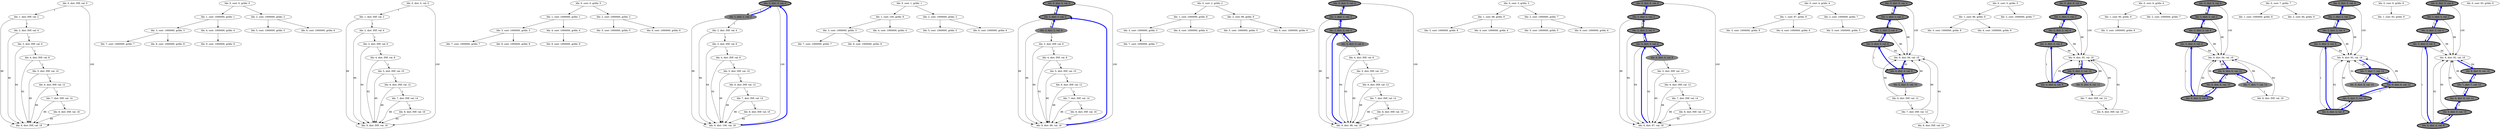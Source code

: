 digraph g
{ 
node [shape=none]
rankdir="TB"
node_0_0
[ shape = oval; fillcolor = "0.0 0.0 inf"; style=filled; label = "Idx: 0, dist: INF, val: 0" ];
node_0_0 -> node_1_0 [ label="1", len=0.1 ]
node_0_0 -> node_9_0 [ label="100", len=10 ]
node_1_0
[ shape = oval; fillcolor = "0.0 0.0 inf"; style=filled; label = "Idx: 1, dist: INF, val: 2" ];
node_1_0 -> node_2_0 [ label="1", len=0.1 ]
node_1_0 -> node_9_0 [ label="98", len=9.8 ]
node_2_0
[ shape = oval; fillcolor = "0.0 0.0 inf"; style=filled; label = "Idx: 2, dist: INF, val: 4" ];
node_2_0 -> node_3_0 [ label="1", len=0.1 ]
node_2_0 -> node_9_0 [ label="96", len=9.6 ]
node_3_0
[ shape = oval; fillcolor = "0.0 0.0 inf"; style=filled; label = "Idx: 3, dist: INF, val: 6" ];
node_3_0 -> node_4_0 [ label="1", len=0.1 ]
node_3_0 -> node_9_0 [ label="94", len=9.4 ]
node_4_0
[ shape = oval; fillcolor = "0.0 0.0 inf"; style=filled; label = "Idx: 4, dist: INF, val: 8" ];
node_4_0 -> node_5_0 [ label="1", len=0.1 ]
node_4_0 -> node_9_0 [ label="92", len=9.2 ]
node_5_0
[ shape = oval; fillcolor = "0.0 0.0 inf"; style=filled; label = "Idx: 5, dist: INF, val: 10" ];
node_5_0 -> node_6_0 [ label="1", len=0.1 ]
node_5_0 -> node_9_0 [ label="90", len=9 ]
node_6_0
[ shape = oval; fillcolor = "0.0 0.0 inf"; style=filled; label = "Idx: 6, dist: INF, val: 12" ];
node_6_0 -> node_7_0 [ label="1", len=0.1 ]
node_6_0 -> node_9_0 [ label="88", len=8.8 ]
node_7_0
[ shape = oval; fillcolor = "0.0 0.0 inf"; style=filled; label = "Idx: 7, dist: INF, val: 14" ];
node_7_0 -> node_8_0 [ label="1", len=0.1 ]
node_7_0 -> node_9_0 [ label="86", len=8.6 ]
node_8_0
[ shape = oval; fillcolor = "0.0 0.0 inf"; style=filled; label = "Idx: 8, dist: INF, val: 16" ];
node_8_0 -> node_9_0 [ label="84", len=8.4 ]
node_9_0
[ shape = oval; fillcolor = "0.0 0.0 inf"; style=filled; label = "Idx: 9, dist: INF, val: 18" ];
heap_node0_0
[ shape = oval; label = "Idx: 0, cost: 0, grIdx: 0"];
heap_node0_0->heap_node1_0; 

heap_node0_0->heap_node2_0; 

heap_node1_0
[ shape = oval; label = "Idx: 1, cost: 1000000, grIdx: 1"];
heap_node1_0->heap_node3_0; 

heap_node1_0->heap_node4_0; 

heap_node2_0
[ shape = oval; label = "Idx: 2, cost: 1000000, grIdx: 2"];
heap_node2_0->heap_node5_0; 

heap_node2_0->heap_node6_0; 

heap_node3_0
[ shape = oval; label = "Idx: 3, cost: 1000000, grIdx: 3"];
heap_node3_0->heap_node7_0; 

heap_node3_0->heap_node8_0; 

heap_node4_0
[ shape = oval; label = "Idx: 4, cost: 1000000, grIdx: 4"];
heap_node4_0->heap_node9_0; 

heap_node5_0
[ shape = oval; label = "Idx: 5, cost: 1000000, grIdx: 5"];
heap_node6_0
[ shape = oval; label = "Idx: 6, cost: 1000000, grIdx: 6"];
heap_node7_0
[ shape = oval; label = "Idx: 7, cost: 1000000, grIdx: 7"];
heap_node8_0
[ shape = oval; label = "Idx: 8, cost: 1000000, grIdx: 8"];
heap_node9_0
[ shape = oval; label = "Idx: 9, cost: 1000000, grIdx: 9"];
node_0_1
[ shape = oval; fillcolor = "0.0 0.0 -nan"; style=filled; label = "Idx: 0, dist: 0, val: 0" ];
node_0_1 -> node_1_1 [ label="1", len=0.1 ]
node_0_1 -> node_9_1 [ label="100", len=10 ]
node_1_1
[ shape = oval; fillcolor = "0.0 0.0 inf"; style=filled; label = "Idx: 1, dist: INF, val: 2" ];
node_1_1 -> node_2_1 [ label="1", len=0.1 ]
node_1_1 -> node_9_1 [ label="98", len=9.8 ]
node_2_1
[ shape = oval; fillcolor = "0.0 0.0 inf"; style=filled; label = "Idx: 2, dist: INF, val: 4" ];
node_2_1 -> node_3_1 [ label="1", len=0.1 ]
node_2_1 -> node_9_1 [ label="96", len=9.6 ]
node_3_1
[ shape = oval; fillcolor = "0.0 0.0 inf"; style=filled; label = "Idx: 3, dist: INF, val: 6" ];
node_3_1 -> node_4_1 [ label="1", len=0.1 ]
node_3_1 -> node_9_1 [ label="94", len=9.4 ]
node_4_1
[ shape = oval; fillcolor = "0.0 0.0 inf"; style=filled; label = "Idx: 4, dist: INF, val: 8" ];
node_4_1 -> node_5_1 [ label="1", len=0.1 ]
node_4_1 -> node_9_1 [ label="92", len=9.2 ]
node_5_1
[ shape = oval; fillcolor = "0.0 0.0 inf"; style=filled; label = "Idx: 5, dist: INF, val: 10" ];
node_5_1 -> node_6_1 [ label="1", len=0.1 ]
node_5_1 -> node_9_1 [ label="90", len=9 ]
node_6_1
[ shape = oval; fillcolor = "0.0 0.0 inf"; style=filled; label = "Idx: 6, dist: INF, val: 12" ];
node_6_1 -> node_7_1 [ label="1", len=0.1 ]
node_6_1 -> node_9_1 [ label="88", len=8.8 ]
node_7_1
[ shape = oval; fillcolor = "0.0 0.0 inf"; style=filled; label = "Idx: 7, dist: INF, val: 14" ];
node_7_1 -> node_8_1 [ label="1", len=0.1 ]
node_7_1 -> node_9_1 [ label="86", len=8.6 ]
node_8_1
[ shape = oval; fillcolor = "0.0 0.0 inf"; style=filled; label = "Idx: 8, dist: INF, val: 16" ];
node_8_1 -> node_9_1 [ label="84", len=8.4 ]
node_9_1
[ shape = oval; fillcolor = "0.0 0.0 inf"; style=filled; label = "Idx: 9, dist: INF, val: 18" ];
heap_node0_1
[ shape = oval; label = "Idx: 0, cost: 0, grIdx: 0"];
heap_node0_1->heap_node1_1; 

heap_node0_1->heap_node2_1; 

heap_node1_1
[ shape = oval; label = "Idx: 1, cost: 1000000, grIdx: 1"];
heap_node1_1->heap_node3_1; 

heap_node1_1->heap_node4_1; 

heap_node2_1
[ shape = oval; label = "Idx: 2, cost: 1000000, grIdx: 2"];
heap_node2_1->heap_node5_1; 

heap_node2_1->heap_node6_1; 

heap_node3_1
[ shape = oval; label = "Idx: 3, cost: 1000000, grIdx: 3"];
heap_node3_1->heap_node7_1; 

heap_node3_1->heap_node8_1; 

heap_node4_1
[ shape = oval; label = "Idx: 4, cost: 1000000, grIdx: 4"];
heap_node4_1->heap_node9_1; 

heap_node5_1
[ shape = oval; label = "Idx: 5, cost: 1000000, grIdx: 5"];
heap_node6_1
[ shape = oval; label = "Idx: 6, cost: 1000000, grIdx: 6"];
heap_node7_1
[ shape = oval; label = "Idx: 7, cost: 1000000, grIdx: 7"];
heap_node8_1
[ shape = oval; label = "Idx: 8, cost: 1000000, grIdx: 8"];
heap_node9_1
[ shape = oval; label = "Idx: 9, cost: 1000000, grIdx: 9"];
node_0_2
[ shape = oval; penwidth = 4; fillcolor = "0.0 0.0 0.5"; style=filled; label = "Idx: 0, dist: 0, val: 0" ];
node_0_2 -> node_1_2 [ label="1", len=0.1 ]
node_0_2 -> node_9_2 [ label="100", len=10 ]
node_1_2
[ shape = oval; fillcolor = "0.0 0.0 0.505"; style=filled; label = "Idx: 1, dist: 1, val: 2" ];
node_1_2 -> node_2_2 [ label="1", len=0.1 ]
node_1_2 -> node_9_2 [ label="98", len=9.8 ]
node_1_2 -> node_0_2 [ color=blue, penwidth=5, len=0.1 ]
node_2_2
[ shape = oval; fillcolor = "0.0 0.0 5000.5"; style=filled; label = "Idx: 2, dist: INF, val: 4" ];
node_2_2 -> node_3_2 [ label="1", len=0.1 ]
node_2_2 -> node_9_2 [ label="96", len=9.6 ]
node_3_2
[ shape = oval; fillcolor = "0.0 0.0 5000.5"; style=filled; label = "Idx: 3, dist: INF, val: 6" ];
node_3_2 -> node_4_2 [ label="1", len=0.1 ]
node_3_2 -> node_9_2 [ label="94", len=9.4 ]
node_4_2
[ shape = oval; fillcolor = "0.0 0.0 5000.5"; style=filled; label = "Idx: 4, dist: INF, val: 8" ];
node_4_2 -> node_5_2 [ label="1", len=0.1 ]
node_4_2 -> node_9_2 [ label="92", len=9.2 ]
node_5_2
[ shape = oval; fillcolor = "0.0 0.0 5000.5"; style=filled; label = "Idx: 5, dist: INF, val: 10" ];
node_5_2 -> node_6_2 [ label="1", len=0.1 ]
node_5_2 -> node_9_2 [ label="90", len=9 ]
node_6_2
[ shape = oval; fillcolor = "0.0 0.0 5000.5"; style=filled; label = "Idx: 6, dist: INF, val: 12" ];
node_6_2 -> node_7_2 [ label="1", len=0.1 ]
node_6_2 -> node_9_2 [ label="88", len=8.8 ]
node_7_2
[ shape = oval; fillcolor = "0.0 0.0 5000.5"; style=filled; label = "Idx: 7, dist: INF, val: 14" ];
node_7_2 -> node_8_2 [ label="1", len=0.1 ]
node_7_2 -> node_9_2 [ label="86", len=8.6 ]
node_8_2
[ shape = oval; fillcolor = "0.0 0.0 5000.5"; style=filled; label = "Idx: 8, dist: INF, val: 16" ];
node_8_2 -> node_9_2 [ label="84", len=8.4 ]
node_9_2
[ shape = oval; fillcolor = "0.0 0.0 1"; style=filled; label = "Idx: 9, dist: 100, val: 18" ];
node_9_2 -> node_0_2 [ color=blue, penwidth=5, len=0.1 ]
heap_node0_2
[ shape = oval; label = "Idx: 0, cost: 1, grIdx: 1"];
heap_node0_2->heap_node1_2; 

heap_node0_2->heap_node2_2; 

heap_node1_2
[ shape = oval; label = "Idx: 1, cost: 100, grIdx: 9"];
heap_node1_2->heap_node3_2; 

heap_node1_2->heap_node4_2; 

heap_node2_2
[ shape = oval; label = "Idx: 2, cost: 1000000, grIdx: 2"];
heap_node2_2->heap_node5_2; 

heap_node2_2->heap_node6_2; 

heap_node3_2
[ shape = oval; label = "Idx: 3, cost: 1000000, grIdx: 3"];
heap_node3_2->heap_node7_2; 

heap_node3_2->heap_node8_2; 

heap_node4_2
[ shape = oval; label = "Idx: 4, cost: 1000000, grIdx: 4"];
heap_node5_2
[ shape = oval; label = "Idx: 5, cost: 1000000, grIdx: 5"];
heap_node6_2
[ shape = oval; label = "Idx: 6, cost: 1000000, grIdx: 6"];
heap_node7_2
[ shape = oval; label = "Idx: 7, cost: 1000000, grIdx: 7"];
heap_node8_2
[ shape = oval; label = "Idx: 8, cost: 1000000, grIdx: 8"];
node_0_3
[ shape = oval; penwidth = 4; fillcolor = "0.0 0.0 0.5"; style=filled; label = "Idx: 0, dist: 0, val: 0" ];
node_0_3 -> node_1_3 [ label="1", len=0.1 ]
node_0_3 -> node_9_3 [ label="100", len=10 ]
node_1_3
[ shape = oval; penwidth = 4; fillcolor = "0.0 0.0 0.505051"; style=filled; label = "Idx: 1, dist: 1, val: 2" ];
node_1_3 -> node_2_3 [ label="1", len=0.1 ]
node_1_3 -> node_9_3 [ label="98", len=9.8 ]
node_1_3 -> node_0_3 [ color=blue, penwidth=5, len=0.1 ]
node_2_3
[ shape = oval; fillcolor = "0.0 0.0 0.510101"; style=filled; label = "Idx: 2, dist: 2, val: 4" ];
node_2_3 -> node_3_3 [ label="1", len=0.1 ]
node_2_3 -> node_9_3 [ label="96", len=9.6 ]
node_2_3 -> node_1_3 [ color=blue, penwidth=5, len=0.1 ]
node_3_3
[ shape = oval; fillcolor = "0.0 0.0 5051"; style=filled; label = "Idx: 3, dist: INF, val: 6" ];
node_3_3 -> node_4_3 [ label="1", len=0.1 ]
node_3_3 -> node_9_3 [ label="94", len=9.4 ]
node_4_3
[ shape = oval; fillcolor = "0.0 0.0 5051"; style=filled; label = "Idx: 4, dist: INF, val: 8" ];
node_4_3 -> node_5_3 [ label="1", len=0.1 ]
node_4_3 -> node_9_3 [ label="92", len=9.2 ]
node_5_3
[ shape = oval; fillcolor = "0.0 0.0 5051"; style=filled; label = "Idx: 5, dist: INF, val: 10" ];
node_5_3 -> node_6_3 [ label="1", len=0.1 ]
node_5_3 -> node_9_3 [ label="90", len=9 ]
node_6_3
[ shape = oval; fillcolor = "0.0 0.0 5051"; style=filled; label = "Idx: 6, dist: INF, val: 12" ];
node_6_3 -> node_7_3 [ label="1", len=0.1 ]
node_6_3 -> node_9_3 [ label="88", len=8.8 ]
node_7_3
[ shape = oval; fillcolor = "0.0 0.0 5051"; style=filled; label = "Idx: 7, dist: INF, val: 14" ];
node_7_3 -> node_8_3 [ label="1", len=0.1 ]
node_7_3 -> node_9_3 [ label="86", len=8.6 ]
node_8_3
[ shape = oval; fillcolor = "0.0 0.0 5051"; style=filled; label = "Idx: 8, dist: INF, val: 16" ];
node_8_3 -> node_9_3 [ label="84", len=8.4 ]
node_9_3
[ shape = oval; fillcolor = "0.0 0.0 1"; style=filled; label = "Idx: 9, dist: 99, val: 18" ];
node_9_3 -> node_1_3 [ color=blue, penwidth=5, len=0.1 ]
heap_node0_3
[ shape = oval; label = "Idx: 0, cost: 2, grIdx: 2"];
heap_node0_3->heap_node1_3; 

heap_node0_3->heap_node2_3; 

heap_node1_3
[ shape = oval; label = "Idx: 1, cost: 1000000, grIdx: 8"];
heap_node1_3->heap_node3_3; 

heap_node1_3->heap_node4_3; 

heap_node2_3
[ shape = oval; label = "Idx: 2, cost: 99, grIdx: 9"];
heap_node2_3->heap_node5_3; 

heap_node2_3->heap_node6_3; 

heap_node3_3
[ shape = oval; label = "Idx: 3, cost: 1000000, grIdx: 3"];
heap_node3_3->heap_node7_3; 

heap_node4_3
[ shape = oval; label = "Idx: 4, cost: 1000000, grIdx: 4"];
heap_node5_3
[ shape = oval; label = "Idx: 5, cost: 1000000, grIdx: 5"];
heap_node6_3
[ shape = oval; label = "Idx: 6, cost: 1000000, grIdx: 6"];
heap_node7_3
[ shape = oval; label = "Idx: 7, cost: 1000000, grIdx: 7"];
node_0_4
[ shape = oval; penwidth = 4; fillcolor = "0.0 0.0 0.5"; style=filled; label = "Idx: 0, dist: 0, val: 0" ];
node_0_4 -> node_1_4 [ label="1", len=0.1 ]
node_0_4 -> node_9_4 [ label="100", len=10 ]
node_1_4
[ shape = oval; penwidth = 4; fillcolor = "0.0 0.0 0.505102"; style=filled; label = "Idx: 1, dist: 1, val: 2" ];
node_1_4 -> node_2_4 [ label="1", len=0.1 ]
node_1_4 -> node_9_4 [ label="98", len=9.8 ]
node_1_4 -> node_0_4 [ color=blue, penwidth=5, len=0.1 ]
node_2_4
[ shape = oval; penwidth = 4; fillcolor = "0.0 0.0 0.510204"; style=filled; label = "Idx: 2, dist: 2, val: 4" ];
node_2_4 -> node_3_4 [ label="1", len=0.1 ]
node_2_4 -> node_9_4 [ label="96", len=9.6 ]
node_2_4 -> node_1_4 [ color=blue, penwidth=5, len=0.1 ]
node_3_4
[ shape = oval; fillcolor = "0.0 0.0 0.515306"; style=filled; label = "Idx: 3, dist: 3, val: 6" ];
node_3_4 -> node_4_4 [ label="1", len=0.1 ]
node_3_4 -> node_9_4 [ label="94", len=9.4 ]
node_3_4 -> node_2_4 [ color=blue, penwidth=5, len=0.1 ]
node_4_4
[ shape = oval; fillcolor = "0.0 0.0 5102.54"; style=filled; label = "Idx: 4, dist: INF, val: 8" ];
node_4_4 -> node_5_4 [ label="1", len=0.1 ]
node_4_4 -> node_9_4 [ label="92", len=9.2 ]
node_5_4
[ shape = oval; fillcolor = "0.0 0.0 5102.54"; style=filled; label = "Idx: 5, dist: INF, val: 10" ];
node_5_4 -> node_6_4 [ label="1", len=0.1 ]
node_5_4 -> node_9_4 [ label="90", len=9 ]
node_6_4
[ shape = oval; fillcolor = "0.0 0.0 5102.54"; style=filled; label = "Idx: 6, dist: INF, val: 12" ];
node_6_4 -> node_7_4 [ label="1", len=0.1 ]
node_6_4 -> node_9_4 [ label="88", len=8.8 ]
node_7_4
[ shape = oval; fillcolor = "0.0 0.0 5102.54"; style=filled; label = "Idx: 7, dist: INF, val: 14" ];
node_7_4 -> node_8_4 [ label="1", len=0.1 ]
node_7_4 -> node_9_4 [ label="86", len=8.6 ]
node_8_4
[ shape = oval; fillcolor = "0.0 0.0 5102.54"; style=filled; label = "Idx: 8, dist: INF, val: 16" ];
node_8_4 -> node_9_4 [ label="84", len=8.4 ]
node_9_4
[ shape = oval; fillcolor = "0.0 0.0 1"; style=filled; label = "Idx: 9, dist: 98, val: 18" ];
node_9_4 -> node_2_4 [ color=blue, penwidth=5, len=0.1 ]
heap_node0_4
[ shape = oval; label = "Idx: 0, cost: 3, grIdx: 3"];
heap_node0_4->heap_node1_4; 

heap_node0_4->heap_node2_4; 

heap_node1_4
[ shape = oval; label = "Idx: 1, cost: 98, grIdx: 9"];
heap_node1_4->heap_node3_4; 

heap_node1_4->heap_node4_4; 

heap_node2_4
[ shape = oval; label = "Idx: 2, cost: 1000000, grIdx: 7"];
heap_node2_4->heap_node5_4; 

heap_node2_4->heap_node6_4; 

heap_node3_4
[ shape = oval; label = "Idx: 3, cost: 1000000, grIdx: 8"];
heap_node4_4
[ shape = oval; label = "Idx: 4, cost: 1000000, grIdx: 4"];
heap_node5_4
[ shape = oval; label = "Idx: 5, cost: 1000000, grIdx: 5"];
heap_node6_4
[ shape = oval; label = "Idx: 6, cost: 1000000, grIdx: 6"];
node_0_5
[ shape = oval; penwidth = 4; fillcolor = "0.0 0.0 0.5"; style=filled; label = "Idx: 0, dist: 0, val: 0" ];
node_0_5 -> node_1_5 [ label="1", len=0.1 ]
node_0_5 -> node_9_5 [ label="100", len=10 ]
node_1_5
[ shape = oval; penwidth = 4; fillcolor = "0.0 0.0 0.505155"; style=filled; label = "Idx: 1, dist: 1, val: 2" ];
node_1_5 -> node_2_5 [ label="1", len=0.1 ]
node_1_5 -> node_9_5 [ label="98", len=9.8 ]
node_1_5 -> node_0_5 [ color=blue, penwidth=5, len=0.1 ]
node_2_5
[ shape = oval; penwidth = 4; fillcolor = "0.0 0.0 0.510309"; style=filled; label = "Idx: 2, dist: 2, val: 4" ];
node_2_5 -> node_3_5 [ label="1", len=0.1 ]
node_2_5 -> node_9_5 [ label="96", len=9.6 ]
node_2_5 -> node_1_5 [ color=blue, penwidth=5, len=0.1 ]
node_3_5
[ shape = oval; penwidth = 4; fillcolor = "0.0 0.0 0.515464"; style=filled; label = "Idx: 3, dist: 3, val: 6" ];
node_3_5 -> node_4_5 [ label="1", len=0.1 ]
node_3_5 -> node_9_5 [ label="94", len=9.4 ]
node_3_5 -> node_2_5 [ color=blue, penwidth=5, len=0.1 ]
node_4_5
[ shape = oval; fillcolor = "0.0 0.0 0.520619"; style=filled; label = "Idx: 4, dist: 4, val: 8" ];
node_4_5 -> node_5_5 [ label="1", len=0.1 ]
node_4_5 -> node_9_5 [ label="92", len=9.2 ]
node_4_5 -> node_3_5 [ color=blue, penwidth=5, len=0.1 ]
node_5_5
[ shape = oval; fillcolor = "0.0 0.0 5155.14"; style=filled; label = "Idx: 5, dist: INF, val: 10" ];
node_5_5 -> node_6_5 [ label="1", len=0.1 ]
node_5_5 -> node_9_5 [ label="90", len=9 ]
node_6_5
[ shape = oval; fillcolor = "0.0 0.0 5155.14"; style=filled; label = "Idx: 6, dist: INF, val: 12" ];
node_6_5 -> node_7_5 [ label="1", len=0.1 ]
node_6_5 -> node_9_5 [ label="88", len=8.8 ]
node_7_5
[ shape = oval; fillcolor = "0.0 0.0 5155.14"; style=filled; label = "Idx: 7, dist: INF, val: 14" ];
node_7_5 -> node_8_5 [ label="1", len=0.1 ]
node_7_5 -> node_9_5 [ label="86", len=8.6 ]
node_8_5
[ shape = oval; fillcolor = "0.0 0.0 5155.14"; style=filled; label = "Idx: 8, dist: INF, val: 16" ];
node_8_5 -> node_9_5 [ label="84", len=8.4 ]
node_9_5
[ shape = oval; fillcolor = "0.0 0.0 1"; style=filled; label = "Idx: 9, dist: 97, val: 18" ];
node_9_5 -> node_3_5 [ color=blue, penwidth=5, len=0.1 ]
heap_node0_5
[ shape = oval; label = "Idx: 0, cost: 4, grIdx: 4"];
heap_node0_5->heap_node1_5; 

heap_node0_5->heap_node2_5; 

heap_node1_5
[ shape = oval; label = "Idx: 1, cost: 97, grIdx: 9"];
heap_node1_5->heap_node3_5; 

heap_node1_5->heap_node4_5; 

heap_node2_5
[ shape = oval; label = "Idx: 2, cost: 1000000, grIdx: 7"];
heap_node2_5->heap_node5_5; 

heap_node3_5
[ shape = oval; label = "Idx: 3, cost: 1000000, grIdx: 8"];
heap_node4_5
[ shape = oval; label = "Idx: 4, cost: 1000000, grIdx: 6"];
heap_node5_5
[ shape = oval; label = "Idx: 5, cost: 1000000, grIdx: 5"];
node_0_6
[ shape = oval; penwidth = 4; fillcolor = "0.0 0.0 0.5"; style=filled; label = "Idx: 0, dist: 0, val: 0" ];
node_0_6 -> node_1_6 [ label="1", len=0.1 ]
node_0_6 -> node_9_6 [ label="100", len=10 ]
node_1_6
[ shape = oval; penwidth = 4; fillcolor = "0.0 0.0 0.505208"; style=filled; label = "Idx: 1, dist: 1, val: 2" ];
node_1_6 -> node_2_6 [ label="1", len=0.1 ]
node_1_6 -> node_9_6 [ label="98", len=9.8 ]
node_1_6 -> node_0_6 [ color=blue, penwidth=5, len=0.1 ]
node_2_6
[ shape = oval; penwidth = 4; fillcolor = "0.0 0.0 0.510417"; style=filled; label = "Idx: 2, dist: 2, val: 4" ];
node_2_6 -> node_3_6 [ label="1", len=0.1 ]
node_2_6 -> node_9_6 [ label="96", len=9.6 ]
node_2_6 -> node_1_6 [ color=blue, penwidth=5, len=0.1 ]
node_3_6
[ shape = oval; penwidth = 4; fillcolor = "0.0 0.0 0.515625"; style=filled; label = "Idx: 3, dist: 3, val: 6" ];
node_3_6 -> node_4_6 [ label="1", len=0.1 ]
node_3_6 -> node_9_6 [ label="94", len=9.4 ]
node_3_6 -> node_2_6 [ color=blue, penwidth=5, len=0.1 ]
node_4_6
[ shape = oval; penwidth = 4; fillcolor = "0.0 0.0 0.520833"; style=filled; label = "Idx: 4, dist: 4, val: 8" ];
node_4_6 -> node_5_6 [ label="1", len=0.1 ]
node_4_6 -> node_9_6 [ label="92", len=9.2 ]
node_4_6 -> node_3_6 [ color=blue, penwidth=5, len=0.1 ]
node_5_6
[ shape = oval; fillcolor = "0.0 0.0 0.526042"; style=filled; label = "Idx: 5, dist: 5, val: 10" ];
node_5_6 -> node_6_6 [ label="1", len=0.1 ]
node_5_6 -> node_9_6 [ label="90", len=9 ]
node_5_6 -> node_4_6 [ color=blue, penwidth=5, len=0.1 ]
node_6_6
[ shape = oval; fillcolor = "0.0 0.0 5208.83"; style=filled; label = "Idx: 6, dist: INF, val: 12" ];
node_6_6 -> node_7_6 [ label="1", len=0.1 ]
node_6_6 -> node_9_6 [ label="88", len=8.8 ]
node_7_6
[ shape = oval; fillcolor = "0.0 0.0 5208.83"; style=filled; label = "Idx: 7, dist: INF, val: 14" ];
node_7_6 -> node_8_6 [ label="1", len=0.1 ]
node_7_6 -> node_9_6 [ label="86", len=8.6 ]
node_8_6
[ shape = oval; fillcolor = "0.0 0.0 5208.83"; style=filled; label = "Idx: 8, dist: INF, val: 16" ];
node_8_6 -> node_9_6 [ label="84", len=8.4 ]
node_9_6
[ shape = oval; fillcolor = "0.0 0.0 1"; style=filled; label = "Idx: 9, dist: 96, val: 18" ];
node_9_6 -> node_4_6 [ color=blue, penwidth=5, len=0.1 ]
heap_node0_6
[ shape = oval; label = "Idx: 0, cost: 5, grIdx: 5"];
heap_node0_6->heap_node1_6; 

heap_node0_6->heap_node2_6; 

heap_node1_6
[ shape = oval; label = "Idx: 1, cost: 96, grIdx: 9"];
heap_node1_6->heap_node3_6; 

heap_node1_6->heap_node4_6; 

heap_node2_6
[ shape = oval; label = "Idx: 2, cost: 1000000, grIdx: 7"];
heap_node3_6
[ shape = oval; label = "Idx: 3, cost: 1000000, grIdx: 8"];
heap_node4_6
[ shape = oval; label = "Idx: 4, cost: 1000000, grIdx: 6"];
node_0_7
[ shape = oval; penwidth = 4; fillcolor = "0.0 0.0 0.5"; style=filled; label = "Idx: 0, dist: 0, val: 0" ];
node_0_7 -> node_1_7 [ label="1", len=0.1 ]
node_0_7 -> node_9_7 [ label="100", len=10 ]
node_1_7
[ shape = oval; penwidth = 4; fillcolor = "0.0 0.0 0.505263"; style=filled; label = "Idx: 1, dist: 1, val: 2" ];
node_1_7 -> node_2_7 [ label="1", len=0.1 ]
node_1_7 -> node_9_7 [ label="98", len=9.8 ]
node_1_7 -> node_0_7 [ color=blue, penwidth=5, len=0.1 ]
node_2_7
[ shape = oval; penwidth = 4; fillcolor = "0.0 0.0 0.510526"; style=filled; label = "Idx: 2, dist: 2, val: 4" ];
node_2_7 -> node_3_7 [ label="1", len=0.1 ]
node_2_7 -> node_9_7 [ label="96", len=9.6 ]
node_2_7 -> node_1_7 [ color=blue, penwidth=5, len=0.1 ]
node_3_7
[ shape = oval; penwidth = 4; fillcolor = "0.0 0.0 0.515789"; style=filled; label = "Idx: 3, dist: 3, val: 6" ];
node_3_7 -> node_4_7 [ label="1", len=0.1 ]
node_3_7 -> node_9_7 [ label="94", len=9.4 ]
node_3_7 -> node_2_7 [ color=blue, penwidth=5, len=0.1 ]
node_4_7
[ shape = oval; penwidth = 4; fillcolor = "0.0 0.0 0.521053"; style=filled; label = "Idx: 4, dist: 4, val: 8" ];
node_4_7 -> node_5_7 [ label="1", len=0.1 ]
node_4_7 -> node_9_7 [ label="92", len=9.2 ]
node_4_7 -> node_3_7 [ color=blue, penwidth=5, len=0.1 ]
node_5_7
[ shape = oval; penwidth = 4; fillcolor = "0.0 0.0 0.526316"; style=filled; label = "Idx: 5, dist: 5, val: 10" ];
node_5_7 -> node_6_7 [ label="1", len=0.1 ]
node_5_7 -> node_9_7 [ label="90", len=9 ]
node_5_7 -> node_4_7 [ color=blue, penwidth=5, len=0.1 ]
node_6_7
[ shape = oval; fillcolor = "0.0 0.0 0.531579"; style=filled; label = "Idx: 6, dist: 6, val: 12" ];
node_6_7 -> node_7_7 [ label="1", len=0.1 ]
node_6_7 -> node_9_7 [ label="88", len=8.8 ]
node_6_7 -> node_5_7 [ color=blue, penwidth=5, len=0.1 ]
node_7_7
[ shape = oval; fillcolor = "0.0 0.0 5263.66"; style=filled; label = "Idx: 7, dist: INF, val: 14" ];
node_7_7 -> node_8_7 [ label="1", len=0.1 ]
node_7_7 -> node_9_7 [ label="86", len=8.6 ]
node_8_7
[ shape = oval; fillcolor = "0.0 0.0 5263.66"; style=filled; label = "Idx: 8, dist: INF, val: 16" ];
node_8_7 -> node_9_7 [ label="84", len=8.4 ]
node_9_7
[ shape = oval; fillcolor = "0.0 0.0 1"; style=filled; label = "Idx: 9, dist: 95, val: 18" ];
node_9_7 -> node_5_7 [ color=blue, penwidth=5, len=0.1 ]
heap_node0_7
[ shape = oval; label = "Idx: 0, cost: 6, grIdx: 6"];
heap_node0_7->heap_node1_7; 

heap_node0_7->heap_node2_7; 

heap_node1_7
[ shape = oval; label = "Idx: 1, cost: 95, grIdx: 9"];
heap_node1_7->heap_node3_7; 

heap_node2_7
[ shape = oval; label = "Idx: 2, cost: 1000000, grIdx: 7"];
heap_node3_7
[ shape = oval; label = "Idx: 3, cost: 1000000, grIdx: 8"];
node_0_8
[ shape = oval; penwidth = 4; fillcolor = "0.0 0.0 0.5"; style=filled; label = "Idx: 0, dist: 0, val: 0" ];
node_0_8 -> node_1_8 [ label="1", len=0.1 ]
node_0_8 -> node_9_8 [ label="100", len=10 ]
node_1_8
[ shape = oval; penwidth = 4; fillcolor = "0.0 0.0 0.505319"; style=filled; label = "Idx: 1, dist: 1, val: 2" ];
node_1_8 -> node_2_8 [ label="1", len=0.1 ]
node_1_8 -> node_9_8 [ label="98", len=9.8 ]
node_1_8 -> node_0_8 [ color=blue, penwidth=5, len=0.1 ]
node_2_8
[ shape = oval; penwidth = 4; fillcolor = "0.0 0.0 0.510638"; style=filled; label = "Idx: 2, dist: 2, val: 4" ];
node_2_8 -> node_3_8 [ label="1", len=0.1 ]
node_2_8 -> node_9_8 [ label="96", len=9.6 ]
node_2_8 -> node_1_8 [ color=blue, penwidth=5, len=0.1 ]
node_3_8
[ shape = oval; penwidth = 4; fillcolor = "0.0 0.0 0.515957"; style=filled; label = "Idx: 3, dist: 3, val: 6" ];
node_3_8 -> node_4_8 [ label="1", len=0.1 ]
node_3_8 -> node_9_8 [ label="94", len=9.4 ]
node_3_8 -> node_2_8 [ color=blue, penwidth=5, len=0.1 ]
node_4_8
[ shape = oval; penwidth = 4; fillcolor = "0.0 0.0 0.521277"; style=filled; label = "Idx: 4, dist: 4, val: 8" ];
node_4_8 -> node_5_8 [ label="1", len=0.1 ]
node_4_8 -> node_9_8 [ label="92", len=9.2 ]
node_4_8 -> node_3_8 [ color=blue, penwidth=5, len=0.1 ]
node_5_8
[ shape = oval; penwidth = 4; fillcolor = "0.0 0.0 0.526596"; style=filled; label = "Idx: 5, dist: 5, val: 10" ];
node_5_8 -> node_6_8 [ label="1", len=0.1 ]
node_5_8 -> node_9_8 [ label="90", len=9 ]
node_5_8 -> node_4_8 [ color=blue, penwidth=5, len=0.1 ]
node_6_8
[ shape = oval; penwidth = 4; fillcolor = "0.0 0.0 0.531915"; style=filled; label = "Idx: 6, dist: 6, val: 12" ];
node_6_8 -> node_7_8 [ label="1", len=0.1 ]
node_6_8 -> node_9_8 [ label="88", len=8.8 ]
node_6_8 -> node_5_8 [ color=blue, penwidth=5, len=0.1 ]
node_7_8
[ shape = oval; fillcolor = "0.0 0.0 0.537234"; style=filled; label = "Idx: 7, dist: 7, val: 14" ];
node_7_8 -> node_8_8 [ label="1", len=0.1 ]
node_7_8 -> node_9_8 [ label="86", len=8.6 ]
node_7_8 -> node_6_8 [ color=blue, penwidth=5, len=0.1 ]
node_8_8
[ shape = oval; fillcolor = "0.0 0.0 5319.65"; style=filled; label = "Idx: 8, dist: INF, val: 16" ];
node_8_8 -> node_9_8 [ label="84", len=8.4 ]
node_9_8
[ shape = oval; fillcolor = "0.0 0.0 1"; style=filled; label = "Idx: 9, dist: 94, val: 18" ];
node_9_8 -> node_6_8 [ color=blue, penwidth=5, len=0.1 ]
heap_node0_8
[ shape = oval; label = "Idx: 0, cost: 7, grIdx: 7"];
heap_node0_8->heap_node1_8; 

heap_node0_8->heap_node2_8; 

heap_node1_8
[ shape = oval; label = "Idx: 1, cost: 1000000, grIdx: 8"];
heap_node2_8
[ shape = oval; label = "Idx: 2, cost: 94, grIdx: 9"];
node_0_9
[ shape = oval; penwidth = 4; fillcolor = "0.0 0.0 0.5"; style=filled; label = "Idx: 0, dist: 0, val: 0" ];
node_0_9 -> node_1_9 [ label="1", len=0.1 ]
node_0_9 -> node_9_9 [ label="100", len=10 ]
node_1_9
[ shape = oval; penwidth = 4; fillcolor = "0.0 0.0 0.505376"; style=filled; label = "Idx: 1, dist: 1, val: 2" ];
node_1_9 -> node_2_9 [ label="1", len=0.1 ]
node_1_9 -> node_9_9 [ label="98", len=9.8 ]
node_1_9 -> node_0_9 [ color=blue, penwidth=5, len=0.1 ]
node_2_9
[ shape = oval; penwidth = 4; fillcolor = "0.0 0.0 0.510753"; style=filled; label = "Idx: 2, dist: 2, val: 4" ];
node_2_9 -> node_3_9 [ label="1", len=0.1 ]
node_2_9 -> node_9_9 [ label="96", len=9.6 ]
node_2_9 -> node_1_9 [ color=blue, penwidth=5, len=0.1 ]
node_3_9
[ shape = oval; penwidth = 4; fillcolor = "0.0 0.0 0.516129"; style=filled; label = "Idx: 3, dist: 3, val: 6" ];
node_3_9 -> node_4_9 [ label="1", len=0.1 ]
node_3_9 -> node_9_9 [ label="94", len=9.4 ]
node_3_9 -> node_2_9 [ color=blue, penwidth=5, len=0.1 ]
node_4_9
[ shape = oval; penwidth = 4; fillcolor = "0.0 0.0 0.521505"; style=filled; label = "Idx: 4, dist: 4, val: 8" ];
node_4_9 -> node_5_9 [ label="1", len=0.1 ]
node_4_9 -> node_9_9 [ label="92", len=9.2 ]
node_4_9 -> node_3_9 [ color=blue, penwidth=5, len=0.1 ]
node_5_9
[ shape = oval; penwidth = 4; fillcolor = "0.0 0.0 0.526882"; style=filled; label = "Idx: 5, dist: 5, val: 10" ];
node_5_9 -> node_6_9 [ label="1", len=0.1 ]
node_5_9 -> node_9_9 [ label="90", len=9 ]
node_5_9 -> node_4_9 [ color=blue, penwidth=5, len=0.1 ]
node_6_9
[ shape = oval; penwidth = 4; fillcolor = "0.0 0.0 0.532258"; style=filled; label = "Idx: 6, dist: 6, val: 12" ];
node_6_9 -> node_7_9 [ label="1", len=0.1 ]
node_6_9 -> node_9_9 [ label="88", len=8.8 ]
node_6_9 -> node_5_9 [ color=blue, penwidth=5, len=0.1 ]
node_7_9
[ shape = oval; penwidth = 4; fillcolor = "0.0 0.0 0.537634"; style=filled; label = "Idx: 7, dist: 7, val: 14" ];
node_7_9 -> node_8_9 [ label="1", len=0.1 ]
node_7_9 -> node_9_9 [ label="86", len=8.6 ]
node_7_9 -> node_6_9 [ color=blue, penwidth=5, len=0.1 ]
node_8_9
[ shape = oval; fillcolor = "0.0 0.0 0.543011"; style=filled; label = "Idx: 8, dist: 8, val: 16" ];
node_8_9 -> node_9_9 [ label="84", len=8.4 ]
node_8_9 -> node_7_9 [ color=blue, penwidth=5, len=0.1 ]
node_9_9
[ shape = oval; fillcolor = "0.0 0.0 1"; style=filled; label = "Idx: 9, dist: 93, val: 18" ];
node_9_9 -> node_7_9 [ color=blue, penwidth=5, len=0.1 ]
heap_node0_9
[ shape = oval; label = "Idx: 0, cost: 8, grIdx: 8"];
heap_node0_9->heap_node1_9; 

heap_node1_9
[ shape = oval; label = "Idx: 1, cost: 93, grIdx: 9"];
node_0_10
[ shape = oval; penwidth = 4; fillcolor = "0.0 0.0 0.5"; style=filled; label = "Idx: 0, dist: 0, val: 0" ];
node_0_10 -> node_1_10 [ label="1", len=0.1 ]
node_0_10 -> node_9_10 [ label="100", len=10 ]
node_1_10
[ shape = oval; penwidth = 4; fillcolor = "0.0 0.0 0.505435"; style=filled; label = "Idx: 1, dist: 1, val: 2" ];
node_1_10 -> node_2_10 [ label="1", len=0.1 ]
node_1_10 -> node_9_10 [ label="98", len=9.8 ]
node_1_10 -> node_0_10 [ color=blue, penwidth=5, len=0.1 ]
node_2_10
[ shape = oval; penwidth = 4; fillcolor = "0.0 0.0 0.51087"; style=filled; label = "Idx: 2, dist: 2, val: 4" ];
node_2_10 -> node_3_10 [ label="1", len=0.1 ]
node_2_10 -> node_9_10 [ label="96", len=9.6 ]
node_2_10 -> node_1_10 [ color=blue, penwidth=5, len=0.1 ]
node_3_10
[ shape = oval; penwidth = 4; fillcolor = "0.0 0.0 0.516304"; style=filled; label = "Idx: 3, dist: 3, val: 6" ];
node_3_10 -> node_4_10 [ label="1", len=0.1 ]
node_3_10 -> node_9_10 [ label="94", len=9.4 ]
node_3_10 -> node_2_10 [ color=blue, penwidth=5, len=0.1 ]
node_4_10
[ shape = oval; penwidth = 4; fillcolor = "0.0 0.0 0.521739"; style=filled; label = "Idx: 4, dist: 4, val: 8" ];
node_4_10 -> node_5_10 [ label="1", len=0.1 ]
node_4_10 -> node_9_10 [ label="92", len=9.2 ]
node_4_10 -> node_3_10 [ color=blue, penwidth=5, len=0.1 ]
node_5_10
[ shape = oval; penwidth = 4; fillcolor = "0.0 0.0 0.527174"; style=filled; label = "Idx: 5, dist: 5, val: 10" ];
node_5_10 -> node_6_10 [ label="1", len=0.1 ]
node_5_10 -> node_9_10 [ label="90", len=9 ]
node_5_10 -> node_4_10 [ color=blue, penwidth=5, len=0.1 ]
node_6_10
[ shape = oval; penwidth = 4; fillcolor = "0.0 0.0 0.532609"; style=filled; label = "Idx: 6, dist: 6, val: 12" ];
node_6_10 -> node_7_10 [ label="1", len=0.1 ]
node_6_10 -> node_9_10 [ label="88", len=8.8 ]
node_6_10 -> node_5_10 [ color=blue, penwidth=5, len=0.1 ]
node_7_10
[ shape = oval; penwidth = 4; fillcolor = "0.0 0.0 0.538043"; style=filled; label = "Idx: 7, dist: 7, val: 14" ];
node_7_10 -> node_8_10 [ label="1", len=0.1 ]
node_7_10 -> node_9_10 [ label="86", len=8.6 ]
node_7_10 -> node_6_10 [ color=blue, penwidth=5, len=0.1 ]
node_8_10
[ shape = oval; penwidth = 4; fillcolor = "0.0 0.0 0.543478"; style=filled; label = "Idx: 8, dist: 8, val: 16" ];
node_8_10 -> node_9_10 [ label="84", len=8.4 ]
node_8_10 -> node_7_10 [ color=blue, penwidth=5, len=0.1 ]
node_9_10
[ shape = oval; fillcolor = "0.0 0.0 1"; style=filled; label = "Idx: 9, dist: 92, val: 18" ];
node_9_10 -> node_8_10 [ color=blue, penwidth=5, len=0.1 ]
heap_node0_10
[ shape = oval; label = "Idx: 0, cost: 93, grIdx: 9"];
}

